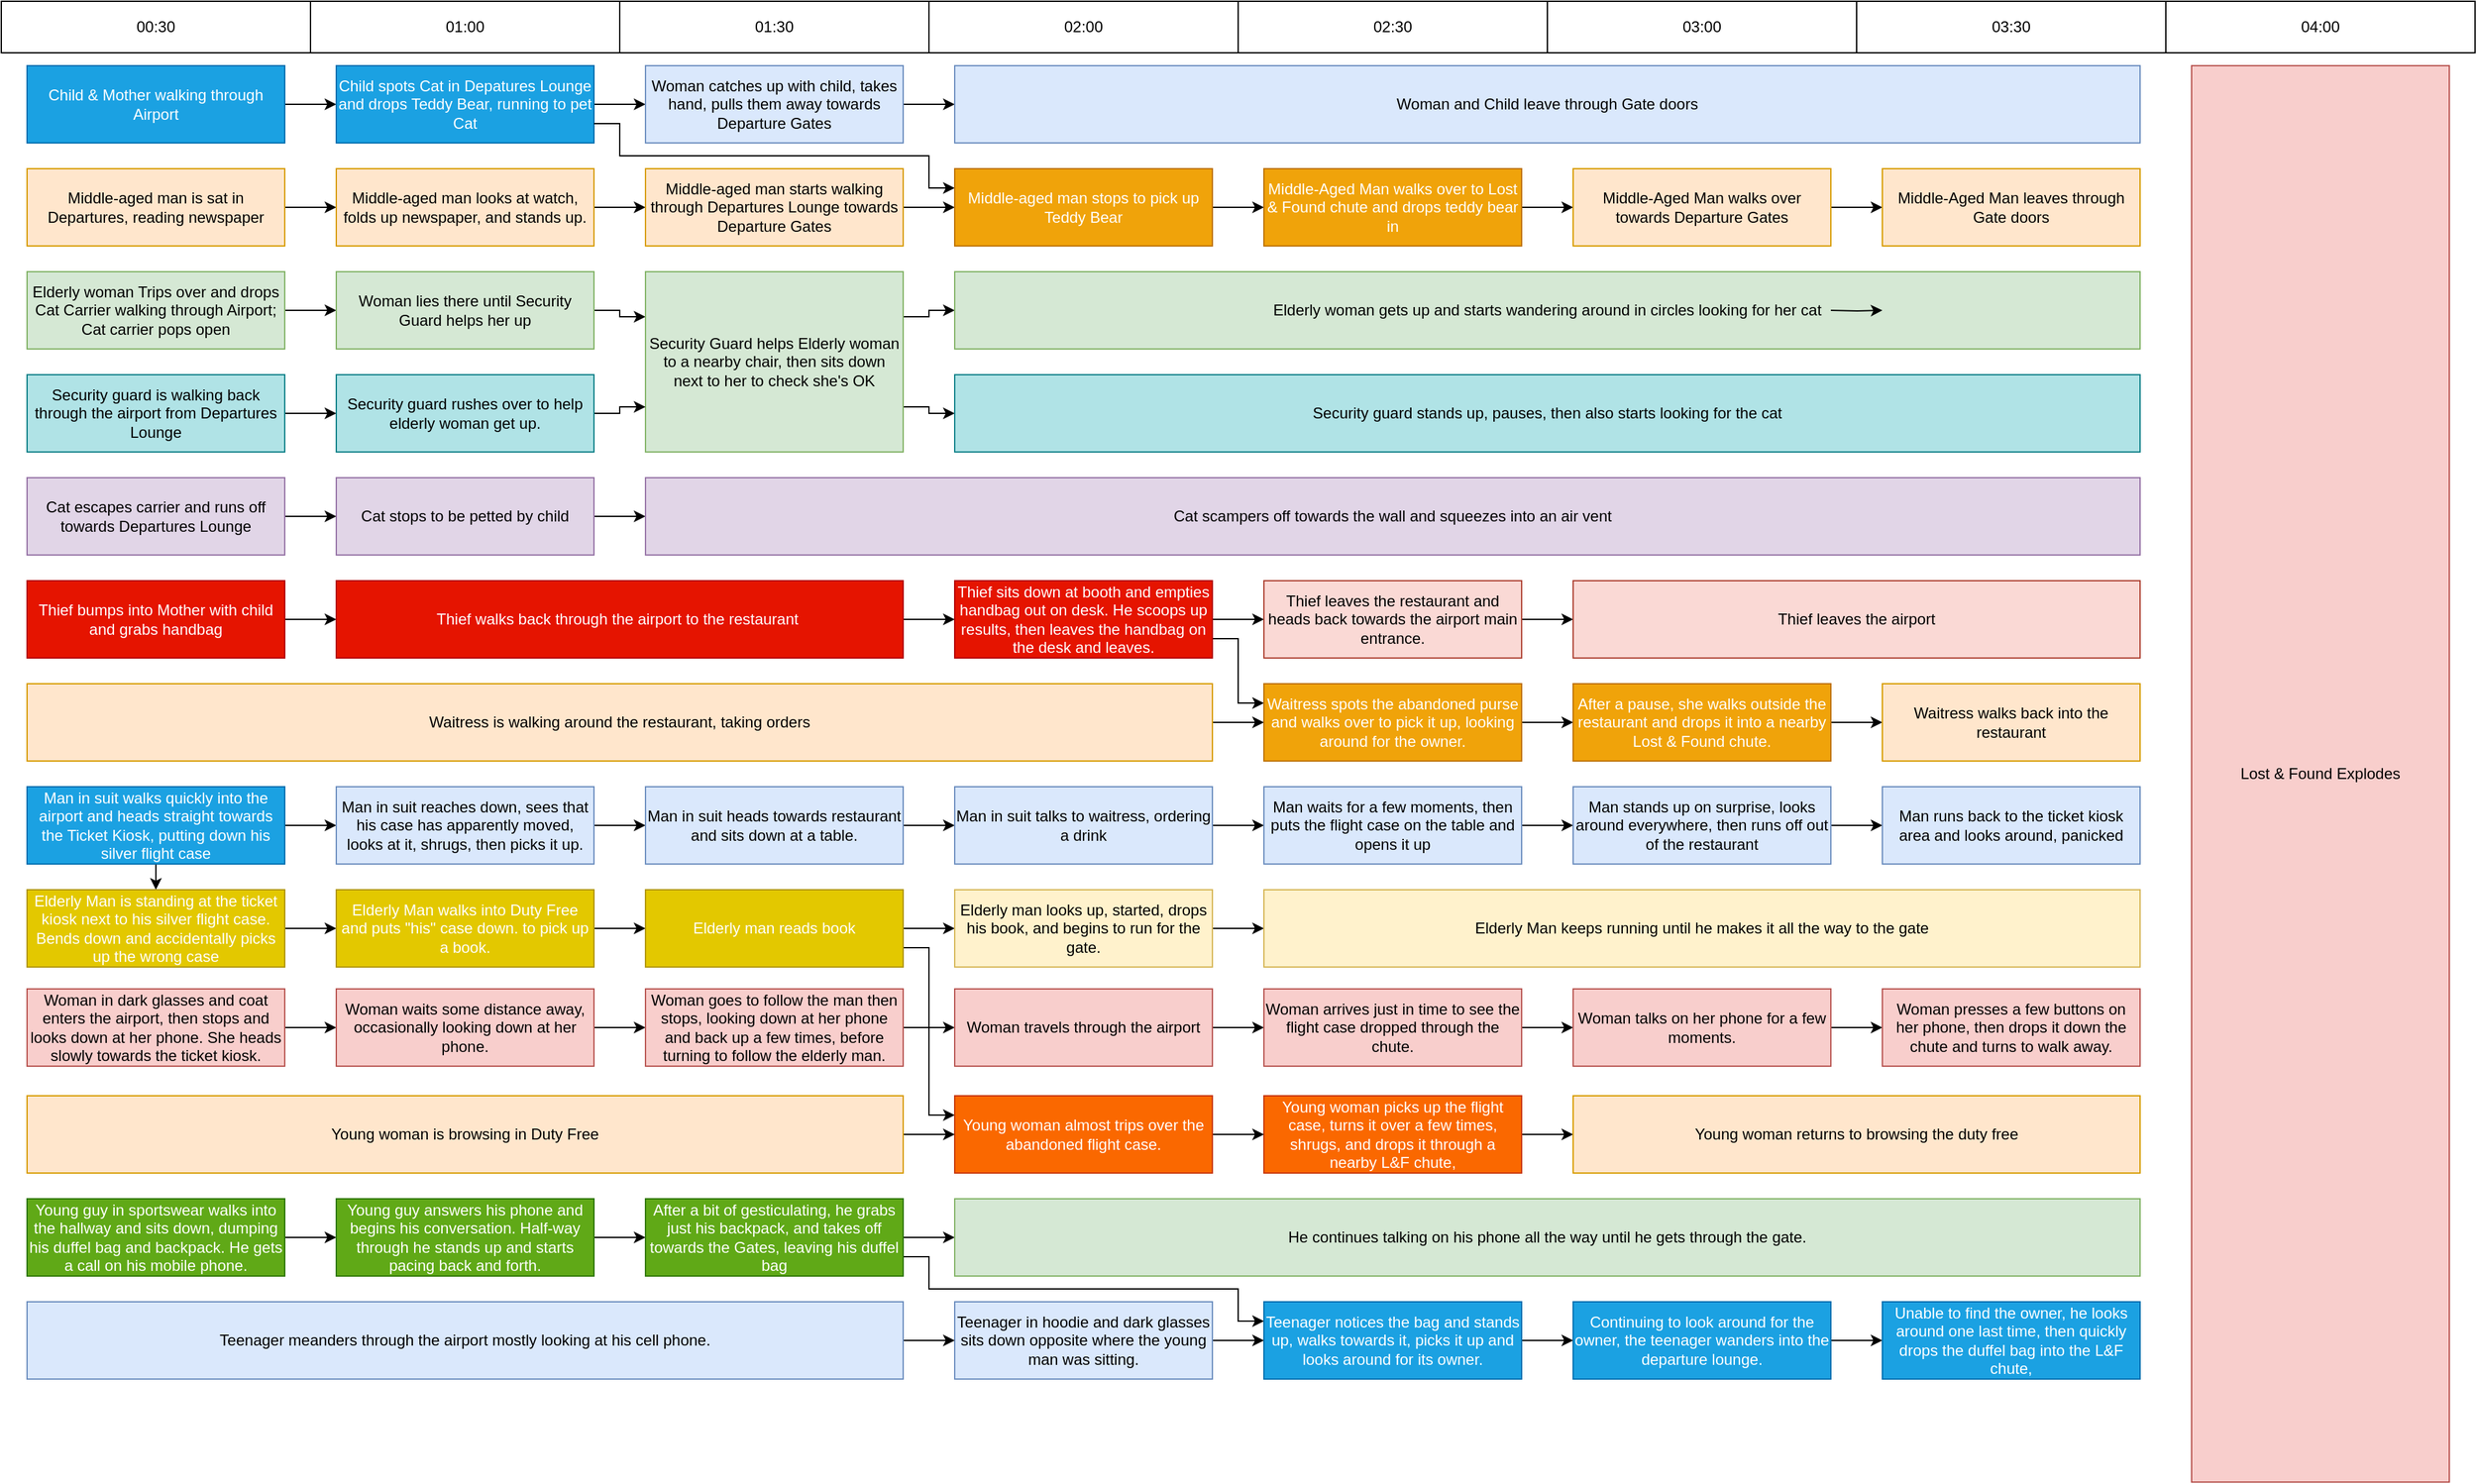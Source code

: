 <mxfile version="14.2.9" type="device"><diagram id="wlm0FVGYdXF74C7R5aJI" name="Page-1"><mxGraphModel dx="1673" dy="896" grid="1" gridSize="10" guides="1" tooltips="1" connect="1" arrows="1" fold="1" page="1" pageScale="1" pageWidth="1169" pageHeight="827" math="0" shadow="0"><root><mxCell id="0"/><mxCell id="1" parent="0"/><mxCell id="Q22x0hlvmjdmqxl-F2z2-1" value="00:30" style="rounded=0;whiteSpace=wrap;html=1;" vertex="1" parent="1"><mxGeometry width="240" height="40" as="geometry"/></mxCell><mxCell id="Q22x0hlvmjdmqxl-F2z2-2" value="01:00" style="rounded=0;whiteSpace=wrap;html=1;" vertex="1" parent="1"><mxGeometry x="240" width="240" height="40" as="geometry"/></mxCell><mxCell id="Q22x0hlvmjdmqxl-F2z2-3" value="01:30" style="rounded=0;whiteSpace=wrap;html=1;" vertex="1" parent="1"><mxGeometry x="480" width="240" height="40" as="geometry"/></mxCell><mxCell id="Q22x0hlvmjdmqxl-F2z2-4" value="02:00" style="rounded=0;whiteSpace=wrap;html=1;" vertex="1" parent="1"><mxGeometry x="720" width="240" height="40" as="geometry"/></mxCell><mxCell id="Q22x0hlvmjdmqxl-F2z2-5" value="02:30" style="rounded=0;whiteSpace=wrap;html=1;" vertex="1" parent="1"><mxGeometry x="960" width="240" height="40" as="geometry"/></mxCell><mxCell id="Q22x0hlvmjdmqxl-F2z2-6" value="03:00" style="rounded=0;whiteSpace=wrap;html=1;" vertex="1" parent="1"><mxGeometry x="1200" width="240" height="40" as="geometry"/></mxCell><mxCell id="Q22x0hlvmjdmqxl-F2z2-7" value="03:30" style="rounded=0;whiteSpace=wrap;html=1;" vertex="1" parent="1"><mxGeometry x="1440" width="240" height="40" as="geometry"/></mxCell><mxCell id="Q22x0hlvmjdmqxl-F2z2-8" value="04:00" style="rounded=0;whiteSpace=wrap;html=1;" vertex="1" parent="1"><mxGeometry x="1680" width="240" height="40" as="geometry"/></mxCell><mxCell id="Q22x0hlvmjdmqxl-F2z2-12" value="" style="edgeStyle=orthogonalEdgeStyle;rounded=0;orthogonalLoop=1;jettySize=auto;html=1;" edge="1" parent="1" source="Q22x0hlvmjdmqxl-F2z2-10" target="Q22x0hlvmjdmqxl-F2z2-11"><mxGeometry relative="1" as="geometry"/></mxCell><mxCell id="Q22x0hlvmjdmqxl-F2z2-10" value="Child &amp;amp; Mother walking through Airport" style="rounded=0;whiteSpace=wrap;html=1;fillColor=#1ba1e2;strokeColor=#006EAF;fontColor=#ffffff;" vertex="1" parent="1"><mxGeometry x="20" y="50" width="200" height="60" as="geometry"/></mxCell><mxCell id="Q22x0hlvmjdmqxl-F2z2-14" value="" style="edgeStyle=orthogonalEdgeStyle;rounded=0;orthogonalLoop=1;jettySize=auto;html=1;" edge="1" parent="1" source="Q22x0hlvmjdmqxl-F2z2-11" target="Q22x0hlvmjdmqxl-F2z2-13"><mxGeometry relative="1" as="geometry"/></mxCell><mxCell id="Q22x0hlvmjdmqxl-F2z2-11" value="Child spots Cat in Depatures Lounge and drops Teddy Bear, running to pet Cat" style="rounded=0;whiteSpace=wrap;html=1;fillColor=#1ba1e2;strokeColor=#006EAF;fontColor=#ffffff;" vertex="1" parent="1"><mxGeometry x="260" y="50" width="200" height="60" as="geometry"/></mxCell><mxCell id="Q22x0hlvmjdmqxl-F2z2-20" style="edgeStyle=orthogonalEdgeStyle;rounded=0;orthogonalLoop=1;jettySize=auto;html=1;exitX=1;exitY=0.5;exitDx=0;exitDy=0;entryX=0;entryY=0.5;entryDx=0;entryDy=0;" edge="1" parent="1" source="Q22x0hlvmjdmqxl-F2z2-47" target="Q22x0hlvmjdmqxl-F2z2-15"><mxGeometry relative="1" as="geometry"/></mxCell><mxCell id="Q22x0hlvmjdmqxl-F2z2-53" value="" style="edgeStyle=orthogonalEdgeStyle;rounded=0;orthogonalLoop=1;jettySize=auto;html=1;" edge="1" parent="1" source="Q22x0hlvmjdmqxl-F2z2-13" target="Q22x0hlvmjdmqxl-F2z2-52"><mxGeometry relative="1" as="geometry"/></mxCell><mxCell id="Q22x0hlvmjdmqxl-F2z2-54" style="edgeStyle=orthogonalEdgeStyle;rounded=0;orthogonalLoop=1;jettySize=auto;html=1;exitX=1;exitY=0.75;exitDx=0;exitDy=0;entryX=0;entryY=0.25;entryDx=0;entryDy=0;" edge="1" parent="1" source="Q22x0hlvmjdmqxl-F2z2-11" target="Q22x0hlvmjdmqxl-F2z2-15"><mxGeometry relative="1" as="geometry"><Array as="points"><mxPoint x="480" y="95"/><mxPoint x="480" y="120"/><mxPoint x="720" y="120"/><mxPoint x="720" y="145"/></Array></mxGeometry></mxCell><mxCell id="Q22x0hlvmjdmqxl-F2z2-13" value="Woman catches up with child, takes hand, pulls them away towards Departure Gates" style="rounded=0;whiteSpace=wrap;html=1;fillColor=#dae8fc;strokeColor=#6c8ebf;" vertex="1" parent="1"><mxGeometry x="500" y="50" width="200" height="60" as="geometry"/></mxCell><mxCell id="Q22x0hlvmjdmqxl-F2z2-18" value="" style="edgeStyle=orthogonalEdgeStyle;rounded=0;orthogonalLoop=1;jettySize=auto;html=1;" edge="1" parent="1" source="Q22x0hlvmjdmqxl-F2z2-15" target="Q22x0hlvmjdmqxl-F2z2-16"><mxGeometry relative="1" as="geometry"/></mxCell><mxCell id="Q22x0hlvmjdmqxl-F2z2-15" value="Middle-aged man stops to pick up Teddy Bear" style="rounded=0;whiteSpace=wrap;html=1;fillColor=#f0a30a;strokeColor=#BD7000;fontColor=#ffffff;" vertex="1" parent="1"><mxGeometry x="740" y="130" width="200" height="60" as="geometry"/></mxCell><mxCell id="Q22x0hlvmjdmqxl-F2z2-19" value="" style="edgeStyle=orthogonalEdgeStyle;rounded=0;orthogonalLoop=1;jettySize=auto;html=1;" edge="1" parent="1" source="Q22x0hlvmjdmqxl-F2z2-16" target="Q22x0hlvmjdmqxl-F2z2-17"><mxGeometry relative="1" as="geometry"/></mxCell><mxCell id="Q22x0hlvmjdmqxl-F2z2-16" value="Middle-Aged Man walks over to Lost &amp;amp; Found chute and drops teddy bear in" style="rounded=0;whiteSpace=wrap;html=1;fillColor=#f0a30a;strokeColor=#BD7000;fontColor=#ffffff;" vertex="1" parent="1"><mxGeometry x="980" y="130" width="200" height="60" as="geometry"/></mxCell><mxCell id="Q22x0hlvmjdmqxl-F2z2-22" style="edgeStyle=orthogonalEdgeStyle;rounded=0;orthogonalLoop=1;jettySize=auto;html=1;exitX=1;exitY=0.5;exitDx=0;exitDy=0;entryX=0;entryY=0.5;entryDx=0;entryDy=0;" edge="1" parent="1" source="Q22x0hlvmjdmqxl-F2z2-17" target="Q22x0hlvmjdmqxl-F2z2-49"><mxGeometry relative="1" as="geometry"/></mxCell><mxCell id="Q22x0hlvmjdmqxl-F2z2-17" value="Middle-Aged Man walks over towards Departure Gates" style="rounded=0;whiteSpace=wrap;html=1;fillColor=#ffe6cc;strokeColor=#d79b00;" vertex="1" parent="1"><mxGeometry x="1220" y="130" width="200" height="60" as="geometry"/></mxCell><mxCell id="Q22x0hlvmjdmqxl-F2z2-23" value="Lost &amp;amp; Found Explodes" style="rounded=0;whiteSpace=wrap;html=1;fillColor=#f8cecc;strokeColor=#b85450;" vertex="1" parent="1"><mxGeometry x="1700" y="50" width="200" height="1100" as="geometry"/></mxCell><mxCell id="Q22x0hlvmjdmqxl-F2z2-30" value="" style="edgeStyle=orthogonalEdgeStyle;rounded=0;orthogonalLoop=1;jettySize=auto;html=1;" edge="1" parent="1" source="Q22x0hlvmjdmqxl-F2z2-24" target="Q22x0hlvmjdmqxl-F2z2-27"><mxGeometry relative="1" as="geometry"/></mxCell><mxCell id="Q22x0hlvmjdmqxl-F2z2-24" value="Elderly woman Trips over and drops Cat Carrier walking through Airport; Cat carrier pops open" style="rounded=0;whiteSpace=wrap;html=1;fillColor=#d5e8d4;strokeColor=#82b366;" vertex="1" parent="1"><mxGeometry x="20" y="210" width="200" height="60" as="geometry"/></mxCell><mxCell id="Q22x0hlvmjdmqxl-F2z2-34" value="" style="edgeStyle=orthogonalEdgeStyle;rounded=0;orthogonalLoop=1;jettySize=auto;html=1;" edge="1" parent="1" source="Q22x0hlvmjdmqxl-F2z2-25" target="Q22x0hlvmjdmqxl-F2z2-33"><mxGeometry relative="1" as="geometry"/></mxCell><mxCell id="Q22x0hlvmjdmqxl-F2z2-25" value="Cat stops to be petted by child" style="rounded=0;whiteSpace=wrap;html=1;fillColor=#e1d5e7;strokeColor=#9673a6;" vertex="1" parent="1"><mxGeometry x="260" y="370" width="200" height="60" as="geometry"/></mxCell><mxCell id="Q22x0hlvmjdmqxl-F2z2-32" value="" style="edgeStyle=orthogonalEdgeStyle;rounded=0;orthogonalLoop=1;jettySize=auto;html=1;entryX=0;entryY=0.25;entryDx=0;entryDy=0;" edge="1" parent="1" source="Q22x0hlvmjdmqxl-F2z2-27" target="Q22x0hlvmjdmqxl-F2z2-31"><mxGeometry relative="1" as="geometry"/></mxCell><mxCell id="Q22x0hlvmjdmqxl-F2z2-27" value="Woman lies there until Security Guard helps her up" style="rounded=0;whiteSpace=wrap;html=1;fillColor=#d5e8d4;strokeColor=#82b366;" vertex="1" parent="1"><mxGeometry x="260" y="210" width="200" height="60" as="geometry"/></mxCell><mxCell id="Q22x0hlvmjdmqxl-F2z2-29" value="" style="edgeStyle=orthogonalEdgeStyle;rounded=0;orthogonalLoop=1;jettySize=auto;html=1;" edge="1" parent="1" source="Q22x0hlvmjdmqxl-F2z2-28" target="Q22x0hlvmjdmqxl-F2z2-25"><mxGeometry relative="1" as="geometry"/></mxCell><mxCell id="Q22x0hlvmjdmqxl-F2z2-28" value="Cat escapes carrier and runs off towards Departures Lounge" style="rounded=0;whiteSpace=wrap;html=1;fillColor=#e1d5e7;strokeColor=#9673a6;" vertex="1" parent="1"><mxGeometry x="20" y="370" width="200" height="60" as="geometry"/></mxCell><mxCell id="Q22x0hlvmjdmqxl-F2z2-36" value="" style="edgeStyle=orthogonalEdgeStyle;rounded=0;orthogonalLoop=1;jettySize=auto;html=1;exitX=1;exitY=0.25;exitDx=0;exitDy=0;" edge="1" parent="1" source="Q22x0hlvmjdmqxl-F2z2-31" target="Q22x0hlvmjdmqxl-F2z2-35"><mxGeometry relative="1" as="geometry"/></mxCell><mxCell id="Q22x0hlvmjdmqxl-F2z2-42" style="edgeStyle=orthogonalEdgeStyle;rounded=0;orthogonalLoop=1;jettySize=auto;html=1;exitX=1;exitY=0.75;exitDx=0;exitDy=0;entryX=0;entryY=0.5;entryDx=0;entryDy=0;" edge="1" parent="1" source="Q22x0hlvmjdmqxl-F2z2-31" target="Q22x0hlvmjdmqxl-F2z2-41"><mxGeometry relative="1" as="geometry"/></mxCell><mxCell id="Q22x0hlvmjdmqxl-F2z2-31" value="Security Guard helps Elderly woman to a nearby chair, then sits down next to her to check she's OK" style="rounded=0;whiteSpace=wrap;html=1;fillColor=#d5e8d4;strokeColor=#82b366;" vertex="1" parent="1"><mxGeometry x="500" y="210" width="200" height="140" as="geometry"/></mxCell><mxCell id="Q22x0hlvmjdmqxl-F2z2-33" value="Cat scampers off towards the wall and squeezes into an air vent" style="rounded=0;whiteSpace=wrap;html=1;fillColor=#e1d5e7;strokeColor=#9673a6;" vertex="1" parent="1"><mxGeometry x="500" y="370" width="1160" height="60" as="geometry"/></mxCell><mxCell id="Q22x0hlvmjdmqxl-F2z2-35" value="Elderly woman gets up and starts wandering around in circles looking for her cat" style="rounded=0;whiteSpace=wrap;html=1;fillColor=#d5e8d4;strokeColor=#82b366;" vertex="1" parent="1"><mxGeometry x="740" y="210" width="920" height="60" as="geometry"/></mxCell><mxCell id="Q22x0hlvmjdmqxl-F2z2-40" value="" style="edgeStyle=orthogonalEdgeStyle;rounded=0;orthogonalLoop=1;jettySize=auto;html=1;entryX=0;entryY=0.75;entryDx=0;entryDy=0;" edge="1" parent="1" source="Q22x0hlvmjdmqxl-F2z2-37" target="Q22x0hlvmjdmqxl-F2z2-31"><mxGeometry relative="1" as="geometry"/></mxCell><mxCell id="Q22x0hlvmjdmqxl-F2z2-37" value="Security guard rushes over to help elderly woman get up." style="rounded=0;whiteSpace=wrap;html=1;fillColor=#b0e3e6;strokeColor=#0e8088;" vertex="1" parent="1"><mxGeometry x="260" y="290" width="200" height="60" as="geometry"/></mxCell><mxCell id="Q22x0hlvmjdmqxl-F2z2-39" value="" style="edgeStyle=orthogonalEdgeStyle;rounded=0;orthogonalLoop=1;jettySize=auto;html=1;" edge="1" parent="1" source="Q22x0hlvmjdmqxl-F2z2-38" target="Q22x0hlvmjdmqxl-F2z2-37"><mxGeometry relative="1" as="geometry"/></mxCell><mxCell id="Q22x0hlvmjdmqxl-F2z2-38" value="Security guard is walking back through the airport from Departures Lounge" style="rounded=0;whiteSpace=wrap;html=1;fillColor=#b0e3e6;strokeColor=#0e8088;" vertex="1" parent="1"><mxGeometry x="20" y="290" width="200" height="60" as="geometry"/></mxCell><mxCell id="Q22x0hlvmjdmqxl-F2z2-41" value="Security guard stands up, pauses, then also starts looking for the cat" style="rounded=0;whiteSpace=wrap;html=1;fillColor=#b0e3e6;strokeColor=#0e8088;" vertex="1" parent="1"><mxGeometry x="740" y="290" width="920" height="60" as="geometry"/></mxCell><mxCell id="Q22x0hlvmjdmqxl-F2z2-62" value="" style="edgeStyle=orthogonalEdgeStyle;rounded=0;orthogonalLoop=1;jettySize=auto;html=1;" edge="1" parent="1" source="Q22x0hlvmjdmqxl-F2z2-43" target="Q22x0hlvmjdmqxl-F2z2-58"><mxGeometry relative="1" as="geometry"/></mxCell><mxCell id="Q22x0hlvmjdmqxl-F2z2-43" value="Thief bumps into Mother with child and grabs handbag" style="rounded=0;whiteSpace=wrap;html=1;fillColor=#e51400;strokeColor=#B20000;fontColor=#ffffff;" vertex="1" parent="1"><mxGeometry x="20" y="450" width="200" height="60" as="geometry"/></mxCell><mxCell id="Q22x0hlvmjdmqxl-F2z2-46" value="" style="edgeStyle=orthogonalEdgeStyle;rounded=0;orthogonalLoop=1;jettySize=auto;html=1;" edge="1" parent="1" source="Q22x0hlvmjdmqxl-F2z2-44" target="Q22x0hlvmjdmqxl-F2z2-45"><mxGeometry relative="1" as="geometry"/></mxCell><mxCell id="Q22x0hlvmjdmqxl-F2z2-44" value="Middle-aged man is sat in Departures, reading newspaper" style="rounded=0;whiteSpace=wrap;html=1;fillColor=#ffe6cc;strokeColor=#d79b00;" vertex="1" parent="1"><mxGeometry x="20" y="130" width="200" height="60" as="geometry"/></mxCell><mxCell id="Q22x0hlvmjdmqxl-F2z2-48" value="" style="edgeStyle=orthogonalEdgeStyle;rounded=0;orthogonalLoop=1;jettySize=auto;html=1;" edge="1" parent="1" source="Q22x0hlvmjdmqxl-F2z2-45" target="Q22x0hlvmjdmqxl-F2z2-47"><mxGeometry relative="1" as="geometry"/></mxCell><mxCell id="Q22x0hlvmjdmqxl-F2z2-45" value="Middle-aged man looks at watch, folds up newspaper, and stands up." style="rounded=0;whiteSpace=wrap;html=1;fillColor=#ffe6cc;strokeColor=#d79b00;" vertex="1" parent="1"><mxGeometry x="260" y="130" width="200" height="60" as="geometry"/></mxCell><mxCell id="Q22x0hlvmjdmqxl-F2z2-47" value="Middle-aged man starts walking through Departures Lounge towards Departure Gates" style="rounded=0;whiteSpace=wrap;html=1;fillColor=#ffe6cc;strokeColor=#d79b00;" vertex="1" parent="1"><mxGeometry x="500" y="130" width="200" height="60" as="geometry"/></mxCell><mxCell id="Q22x0hlvmjdmqxl-F2z2-49" value="Middle-Aged Man leaves through Gate doors" style="rounded=0;whiteSpace=wrap;html=1;fillColor=#ffe6cc;strokeColor=#d79b00;" vertex="1" parent="1"><mxGeometry x="1460" y="130" width="200" height="60" as="geometry"/></mxCell><mxCell id="Q22x0hlvmjdmqxl-F2z2-52" value="Woman and Child leave through Gate doors" style="rounded=0;whiteSpace=wrap;html=1;fillColor=#dae8fc;strokeColor=#6c8ebf;" vertex="1" parent="1"><mxGeometry x="740" y="50" width="920" height="60" as="geometry"/></mxCell><mxCell id="Q22x0hlvmjdmqxl-F2z2-56" value="" style="edgeStyle=orthogonalEdgeStyle;rounded=0;orthogonalLoop=1;jettySize=auto;html=1;" edge="1" parent="1"><mxGeometry relative="1" as="geometry"><mxPoint x="1420" y="240" as="sourcePoint"/><mxPoint x="1460" y="240" as="targetPoint"/></mxGeometry></mxCell><mxCell id="Q22x0hlvmjdmqxl-F2z2-63" value="" style="edgeStyle=orthogonalEdgeStyle;rounded=0;orthogonalLoop=1;jettySize=auto;html=1;" edge="1" parent="1" source="Q22x0hlvmjdmqxl-F2z2-58" target="Q22x0hlvmjdmqxl-F2z2-59"><mxGeometry relative="1" as="geometry"/></mxCell><mxCell id="Q22x0hlvmjdmqxl-F2z2-58" value="Thief walks back through the airport to the restaurant&amp;nbsp;" style="rounded=0;whiteSpace=wrap;html=1;fillColor=#e51400;strokeColor=#B20000;fontColor=#ffffff;" vertex="1" parent="1"><mxGeometry x="260" y="450" width="440" height="60" as="geometry"/></mxCell><mxCell id="Q22x0hlvmjdmqxl-F2z2-64" value="" style="edgeStyle=orthogonalEdgeStyle;rounded=0;orthogonalLoop=1;jettySize=auto;html=1;" edge="1" parent="1" source="Q22x0hlvmjdmqxl-F2z2-59" target="Q22x0hlvmjdmqxl-F2z2-60"><mxGeometry relative="1" as="geometry"/></mxCell><mxCell id="Q22x0hlvmjdmqxl-F2z2-73" style="edgeStyle=orthogonalEdgeStyle;rounded=0;orthogonalLoop=1;jettySize=auto;html=1;exitX=1;exitY=0.75;exitDx=0;exitDy=0;entryX=0;entryY=0.25;entryDx=0;entryDy=0;" edge="1" parent="1" source="Q22x0hlvmjdmqxl-F2z2-59" target="Q22x0hlvmjdmqxl-F2z2-67"><mxGeometry relative="1" as="geometry"/></mxCell><mxCell id="Q22x0hlvmjdmqxl-F2z2-59" value="Thief sits down at booth and empties handbag out on desk. He scoops up results, then leaves the handbag on the desk and leaves." style="rounded=0;whiteSpace=wrap;html=1;fillColor=#e51400;strokeColor=#B20000;fontColor=#ffffff;" vertex="1" parent="1"><mxGeometry x="740" y="450" width="200" height="60" as="geometry"/></mxCell><mxCell id="Q22x0hlvmjdmqxl-F2z2-65" value="" style="edgeStyle=orthogonalEdgeStyle;rounded=0;orthogonalLoop=1;jettySize=auto;html=1;" edge="1" parent="1" source="Q22x0hlvmjdmqxl-F2z2-60" target="Q22x0hlvmjdmqxl-F2z2-61"><mxGeometry relative="1" as="geometry"/></mxCell><mxCell id="Q22x0hlvmjdmqxl-F2z2-60" value="Thief leaves the restaurant and heads back towards the airport main entrance." style="rounded=0;whiteSpace=wrap;html=1;fillColor=#fad9d5;strokeColor=#ae4132;" vertex="1" parent="1"><mxGeometry x="980" y="450" width="200" height="60" as="geometry"/></mxCell><mxCell id="Q22x0hlvmjdmqxl-F2z2-61" value="Thief leaves the airport" style="rounded=0;whiteSpace=wrap;html=1;fillColor=#fad9d5;strokeColor=#ae4132;" vertex="1" parent="1"><mxGeometry x="1220" y="450" width="440" height="60" as="geometry"/></mxCell><mxCell id="Q22x0hlvmjdmqxl-F2z2-68" value="" style="edgeStyle=orthogonalEdgeStyle;rounded=0;orthogonalLoop=1;jettySize=auto;html=1;" edge="1" parent="1" source="Q22x0hlvmjdmqxl-F2z2-66" target="Q22x0hlvmjdmqxl-F2z2-67"><mxGeometry relative="1" as="geometry"/></mxCell><mxCell id="Q22x0hlvmjdmqxl-F2z2-66" value="Waitress is walking around the restaurant, taking orders" style="rounded=0;whiteSpace=wrap;html=1;fillColor=#ffe6cc;strokeColor=#d79b00;" vertex="1" parent="1"><mxGeometry x="20" y="530" width="920" height="60" as="geometry"/></mxCell><mxCell id="Q22x0hlvmjdmqxl-F2z2-70" value="" style="edgeStyle=orthogonalEdgeStyle;rounded=0;orthogonalLoop=1;jettySize=auto;html=1;" edge="1" parent="1" source="Q22x0hlvmjdmqxl-F2z2-67" target="Q22x0hlvmjdmqxl-F2z2-69"><mxGeometry relative="1" as="geometry"/></mxCell><mxCell id="Q22x0hlvmjdmqxl-F2z2-67" value="Waitress spots the abandoned purse and walks over to pick it up, looking around for the owner." style="rounded=0;whiteSpace=wrap;html=1;fillColor=#f0a30a;strokeColor=#BD7000;fontColor=#ffffff;" vertex="1" parent="1"><mxGeometry x="980" y="530" width="200" height="60" as="geometry"/></mxCell><mxCell id="Q22x0hlvmjdmqxl-F2z2-72" value="" style="edgeStyle=orthogonalEdgeStyle;rounded=0;orthogonalLoop=1;jettySize=auto;html=1;" edge="1" parent="1" source="Q22x0hlvmjdmqxl-F2z2-69" target="Q22x0hlvmjdmqxl-F2z2-71"><mxGeometry relative="1" as="geometry"/></mxCell><mxCell id="Q22x0hlvmjdmqxl-F2z2-69" value="After a pause, she walks outside the restaurant and drops it into a nearby Lost &amp;amp; Found chute." style="rounded=0;whiteSpace=wrap;html=1;fillColor=#f0a30a;strokeColor=#BD7000;fontColor=#ffffff;" vertex="1" parent="1"><mxGeometry x="1220" y="530" width="200" height="60" as="geometry"/></mxCell><mxCell id="Q22x0hlvmjdmqxl-F2z2-71" value="Waitress walks back into the restaurant" style="rounded=0;whiteSpace=wrap;html=1;fillColor=#ffe6cc;strokeColor=#d79b00;" vertex="1" parent="1"><mxGeometry x="1460" y="530" width="200" height="60" as="geometry"/></mxCell><mxCell id="Q22x0hlvmjdmqxl-F2z2-76" value="" style="edgeStyle=orthogonalEdgeStyle;rounded=0;orthogonalLoop=1;jettySize=auto;html=1;" edge="1" parent="1" source="Q22x0hlvmjdmqxl-F2z2-74" target="Q22x0hlvmjdmqxl-F2z2-75"><mxGeometry relative="1" as="geometry"/></mxCell><mxCell id="Q22x0hlvmjdmqxl-F2z2-116" style="edgeStyle=orthogonalEdgeStyle;rounded=0;orthogonalLoop=1;jettySize=auto;html=1;exitX=0.5;exitY=1;exitDx=0;exitDy=0;entryX=0.5;entryY=0;entryDx=0;entryDy=0;" edge="1" parent="1" source="Q22x0hlvmjdmqxl-F2z2-74" target="Q22x0hlvmjdmqxl-F2z2-77"><mxGeometry relative="1" as="geometry"/></mxCell><mxCell id="Q22x0hlvmjdmqxl-F2z2-74" value="Man in suit walks quickly into the airport and heads straight towards the Ticket Kiosk, putting down his silver flight case" style="rounded=0;whiteSpace=wrap;html=1;fillColor=#1ba1e2;strokeColor=#006EAF;fontColor=#ffffff;" vertex="1" parent="1"><mxGeometry x="20" y="610" width="200" height="60" as="geometry"/></mxCell><mxCell id="Q22x0hlvmjdmqxl-F2z2-88" value="" style="edgeStyle=orthogonalEdgeStyle;rounded=0;orthogonalLoop=1;jettySize=auto;html=1;" edge="1" parent="1" source="Q22x0hlvmjdmqxl-F2z2-75" target="Q22x0hlvmjdmqxl-F2z2-86"><mxGeometry relative="1" as="geometry"/></mxCell><mxCell id="Q22x0hlvmjdmqxl-F2z2-75" value="Man in suit reaches down, sees that his case has apparently moved, looks at it, shrugs, then picks it up." style="rounded=0;whiteSpace=wrap;html=1;fillColor=#dae8fc;strokeColor=#6c8ebf;" vertex="1" parent="1"><mxGeometry x="260" y="610" width="200" height="60" as="geometry"/></mxCell><mxCell id="Q22x0hlvmjdmqxl-F2z2-79" value="" style="edgeStyle=orthogonalEdgeStyle;rounded=0;orthogonalLoop=1;jettySize=auto;html=1;" edge="1" parent="1" source="Q22x0hlvmjdmqxl-F2z2-77" target="Q22x0hlvmjdmqxl-F2z2-78"><mxGeometry relative="1" as="geometry"/></mxCell><mxCell id="Q22x0hlvmjdmqxl-F2z2-77" value="Elderly Man is standing at the ticket kiosk next to his silver flight case. Bends down and accidentally picks up the wrong case" style="rounded=0;whiteSpace=wrap;html=1;fillColor=#e3c800;strokeColor=#B09500;fontColor=#ffffff;" vertex="1" parent="1"><mxGeometry x="20" y="690" width="200" height="60" as="geometry"/></mxCell><mxCell id="Q22x0hlvmjdmqxl-F2z2-83" value="" style="edgeStyle=orthogonalEdgeStyle;rounded=0;orthogonalLoop=1;jettySize=auto;html=1;" edge="1" parent="1" source="Q22x0hlvmjdmqxl-F2z2-78" target="Q22x0hlvmjdmqxl-F2z2-80"><mxGeometry relative="1" as="geometry"/></mxCell><mxCell id="Q22x0hlvmjdmqxl-F2z2-78" value="Elderly Man walks into Duty Free and puts &quot;his&quot; case down. to pick up a book." style="rounded=0;whiteSpace=wrap;html=1;fillColor=#e3c800;strokeColor=#B09500;fontColor=#ffffff;" vertex="1" parent="1"><mxGeometry x="260" y="690" width="200" height="60" as="geometry"/></mxCell><mxCell id="Q22x0hlvmjdmqxl-F2z2-84" value="" style="edgeStyle=orthogonalEdgeStyle;rounded=0;orthogonalLoop=1;jettySize=auto;html=1;" edge="1" parent="1" source="Q22x0hlvmjdmqxl-F2z2-80" target="Q22x0hlvmjdmqxl-F2z2-81"><mxGeometry relative="1" as="geometry"/></mxCell><mxCell id="Q22x0hlvmjdmqxl-F2z2-117" style="edgeStyle=orthogonalEdgeStyle;rounded=0;orthogonalLoop=1;jettySize=auto;html=1;exitX=1;exitY=0.75;exitDx=0;exitDy=0;entryX=0;entryY=0.25;entryDx=0;entryDy=0;" edge="1" parent="1" source="Q22x0hlvmjdmqxl-F2z2-80" target="Q22x0hlvmjdmqxl-F2z2-97"><mxGeometry relative="1" as="geometry"/></mxCell><mxCell id="Q22x0hlvmjdmqxl-F2z2-80" value="Elderly man reads book" style="rounded=0;whiteSpace=wrap;html=1;fillColor=#e3c800;strokeColor=#B09500;fontColor=#ffffff;" vertex="1" parent="1"><mxGeometry x="500" y="690" width="200" height="60" as="geometry"/></mxCell><mxCell id="Q22x0hlvmjdmqxl-F2z2-85" value="" style="edgeStyle=orthogonalEdgeStyle;rounded=0;orthogonalLoop=1;jettySize=auto;html=1;" edge="1" parent="1" source="Q22x0hlvmjdmqxl-F2z2-81" target="Q22x0hlvmjdmqxl-F2z2-82"><mxGeometry relative="1" as="geometry"/></mxCell><mxCell id="Q22x0hlvmjdmqxl-F2z2-81" value="Elderly man looks up, started, drops his book, and begins to run for the gate." style="rounded=0;whiteSpace=wrap;html=1;fillColor=#fff2cc;strokeColor=#d6b656;" vertex="1" parent="1"><mxGeometry x="740" y="690" width="200" height="60" as="geometry"/></mxCell><mxCell id="Q22x0hlvmjdmqxl-F2z2-82" value="Elderly Man keeps running until he makes it all the way to the gate" style="rounded=0;whiteSpace=wrap;html=1;fillColor=#fff2cc;strokeColor=#d6b656;" vertex="1" parent="1"><mxGeometry x="980" y="690" width="680" height="60" as="geometry"/></mxCell><mxCell id="Q22x0hlvmjdmqxl-F2z2-89" value="" style="edgeStyle=orthogonalEdgeStyle;rounded=0;orthogonalLoop=1;jettySize=auto;html=1;" edge="1" parent="1" source="Q22x0hlvmjdmqxl-F2z2-86" target="Q22x0hlvmjdmqxl-F2z2-87"><mxGeometry relative="1" as="geometry"/></mxCell><mxCell id="Q22x0hlvmjdmqxl-F2z2-86" value="Man in suit heads towards restaurant and sits down at a table." style="rounded=0;whiteSpace=wrap;html=1;fillColor=#dae8fc;strokeColor=#6c8ebf;" vertex="1" parent="1"><mxGeometry x="500" y="610" width="200" height="60" as="geometry"/></mxCell><mxCell id="Q22x0hlvmjdmqxl-F2z2-111" value="" style="edgeStyle=orthogonalEdgeStyle;rounded=0;orthogonalLoop=1;jettySize=auto;html=1;" edge="1" parent="1" source="Q22x0hlvmjdmqxl-F2z2-87" target="Q22x0hlvmjdmqxl-F2z2-110"><mxGeometry relative="1" as="geometry"/></mxCell><mxCell id="Q22x0hlvmjdmqxl-F2z2-87" value="Man in suit talks to waitress, ordering a drink" style="rounded=0;whiteSpace=wrap;html=1;fillColor=#dae8fc;strokeColor=#6c8ebf;" vertex="1" parent="1"><mxGeometry x="740" y="610" width="200" height="60" as="geometry"/></mxCell><mxCell id="Q22x0hlvmjdmqxl-F2z2-92" value="" style="edgeStyle=orthogonalEdgeStyle;rounded=0;orthogonalLoop=1;jettySize=auto;html=1;" edge="1" parent="1" source="Q22x0hlvmjdmqxl-F2z2-90" target="Q22x0hlvmjdmqxl-F2z2-91"><mxGeometry relative="1" as="geometry"/></mxCell><mxCell id="Q22x0hlvmjdmqxl-F2z2-90" value="Woman in dark glasses and coat enters the airport, then stops and looks down at her phone. She heads slowly towards the ticket kiosk." style="rounded=0;whiteSpace=wrap;html=1;fillColor=#f8cecc;strokeColor=#b85450;" vertex="1" parent="1"><mxGeometry x="20" y="767" width="200" height="60" as="geometry"/></mxCell><mxCell id="Q22x0hlvmjdmqxl-F2z2-94" value="" style="edgeStyle=orthogonalEdgeStyle;rounded=0;orthogonalLoop=1;jettySize=auto;html=1;" edge="1" parent="1" source="Q22x0hlvmjdmqxl-F2z2-91" target="Q22x0hlvmjdmqxl-F2z2-93"><mxGeometry relative="1" as="geometry"/></mxCell><mxCell id="Q22x0hlvmjdmqxl-F2z2-91" value="Woman waits some distance away, occasionally looking down at her phone." style="rounded=0;whiteSpace=wrap;html=1;fillColor=#f8cecc;strokeColor=#b85450;" vertex="1" parent="1"><mxGeometry x="260" y="767" width="200" height="60" as="geometry"/></mxCell><mxCell id="Q22x0hlvmjdmqxl-F2z2-103" value="" style="edgeStyle=orthogonalEdgeStyle;rounded=0;orthogonalLoop=1;jettySize=auto;html=1;" edge="1" parent="1" source="Q22x0hlvmjdmqxl-F2z2-93" target="Q22x0hlvmjdmqxl-F2z2-95"><mxGeometry relative="1" as="geometry"/></mxCell><mxCell id="Q22x0hlvmjdmqxl-F2z2-93" value="Woman goes to follow the man then stops, looking down at her phone and back up a few times, before turning to follow the elderly man." style="rounded=0;whiteSpace=wrap;html=1;fillColor=#f8cecc;strokeColor=#b85450;" vertex="1" parent="1"><mxGeometry x="500" y="767" width="200" height="60" as="geometry"/></mxCell><mxCell id="Q22x0hlvmjdmqxl-F2z2-105" value="" style="edgeStyle=orthogonalEdgeStyle;rounded=0;orthogonalLoop=1;jettySize=auto;html=1;" edge="1" parent="1" source="Q22x0hlvmjdmqxl-F2z2-95" target="Q22x0hlvmjdmqxl-F2z2-104"><mxGeometry relative="1" as="geometry"/></mxCell><mxCell id="Q22x0hlvmjdmqxl-F2z2-95" value="Woman travels through the airport" style="rounded=0;whiteSpace=wrap;html=1;fillColor=#f8cecc;strokeColor=#b85450;" vertex="1" parent="1"><mxGeometry x="740" y="767" width="200" height="60" as="geometry"/></mxCell><mxCell id="Q22x0hlvmjdmqxl-F2z2-102" value="" style="edgeStyle=orthogonalEdgeStyle;rounded=0;orthogonalLoop=1;jettySize=auto;html=1;" edge="1" parent="1" source="Q22x0hlvmjdmqxl-F2z2-96" target="Q22x0hlvmjdmqxl-F2z2-101"><mxGeometry relative="1" as="geometry"/></mxCell><mxCell id="Q22x0hlvmjdmqxl-F2z2-96" value="Young woman picks up the flight case, turns it over a few times, shrugs, and drops it through a nearby L&amp;amp;F chute," style="rounded=0;whiteSpace=wrap;html=1;fillColor=#fa6800;strokeColor=#C73500;fontColor=#ffffff;" vertex="1" parent="1"><mxGeometry x="980" y="850" width="200" height="60" as="geometry"/></mxCell><mxCell id="Q22x0hlvmjdmqxl-F2z2-100" value="" style="edgeStyle=orthogonalEdgeStyle;rounded=0;orthogonalLoop=1;jettySize=auto;html=1;" edge="1" parent="1" source="Q22x0hlvmjdmqxl-F2z2-97" target="Q22x0hlvmjdmqxl-F2z2-96"><mxGeometry relative="1" as="geometry"/></mxCell><mxCell id="Q22x0hlvmjdmqxl-F2z2-97" value="Young woman almost trips over the abandoned flight case." style="rounded=0;whiteSpace=wrap;html=1;fillColor=#fa6800;strokeColor=#C73500;fontColor=#ffffff;" vertex="1" parent="1"><mxGeometry x="740" y="850" width="200" height="60" as="geometry"/></mxCell><mxCell id="Q22x0hlvmjdmqxl-F2z2-99" value="" style="edgeStyle=orthogonalEdgeStyle;rounded=0;orthogonalLoop=1;jettySize=auto;html=1;" edge="1" parent="1" source="Q22x0hlvmjdmqxl-F2z2-98" target="Q22x0hlvmjdmqxl-F2z2-97"><mxGeometry relative="1" as="geometry"/></mxCell><mxCell id="Q22x0hlvmjdmqxl-F2z2-98" value="Young woman is browsing in Duty Free" style="rounded=0;whiteSpace=wrap;html=1;fillColor=#ffe6cc;strokeColor=#d79b00;" vertex="1" parent="1"><mxGeometry x="20" y="850" width="680" height="60" as="geometry"/></mxCell><mxCell id="Q22x0hlvmjdmqxl-F2z2-101" value="Young woman returns to browsing the duty free" style="rounded=0;whiteSpace=wrap;html=1;fillColor=#ffe6cc;strokeColor=#d79b00;" vertex="1" parent="1"><mxGeometry x="1220" y="850" width="440" height="60" as="geometry"/></mxCell><mxCell id="Q22x0hlvmjdmqxl-F2z2-107" value="" style="edgeStyle=orthogonalEdgeStyle;rounded=0;orthogonalLoop=1;jettySize=auto;html=1;" edge="1" parent="1" source="Q22x0hlvmjdmqxl-F2z2-104" target="Q22x0hlvmjdmqxl-F2z2-106"><mxGeometry relative="1" as="geometry"/></mxCell><mxCell id="Q22x0hlvmjdmqxl-F2z2-104" value="Woman arrives just in time to see the flight case dropped through the chute." style="rounded=0;whiteSpace=wrap;html=1;fillColor=#f8cecc;strokeColor=#b85450;" vertex="1" parent="1"><mxGeometry x="980" y="767" width="200" height="60" as="geometry"/></mxCell><mxCell id="Q22x0hlvmjdmqxl-F2z2-109" value="" style="edgeStyle=orthogonalEdgeStyle;rounded=0;orthogonalLoop=1;jettySize=auto;html=1;" edge="1" parent="1" source="Q22x0hlvmjdmqxl-F2z2-106" target="Q22x0hlvmjdmqxl-F2z2-108"><mxGeometry relative="1" as="geometry"/></mxCell><mxCell id="Q22x0hlvmjdmqxl-F2z2-106" value="Woman talks on her phone for a few moments." style="rounded=0;whiteSpace=wrap;html=1;fillColor=#f8cecc;strokeColor=#b85450;" vertex="1" parent="1"><mxGeometry x="1220" y="767" width="200" height="60" as="geometry"/></mxCell><mxCell id="Q22x0hlvmjdmqxl-F2z2-108" value="Woman presses a few buttons on her phone, then drops it down the chute and turns to walk away." style="rounded=0;whiteSpace=wrap;html=1;fillColor=#f8cecc;strokeColor=#b85450;" vertex="1" parent="1"><mxGeometry x="1460" y="767" width="200" height="60" as="geometry"/></mxCell><mxCell id="Q22x0hlvmjdmqxl-F2z2-113" value="" style="edgeStyle=orthogonalEdgeStyle;rounded=0;orthogonalLoop=1;jettySize=auto;html=1;" edge="1" parent="1" source="Q22x0hlvmjdmqxl-F2z2-110" target="Q22x0hlvmjdmqxl-F2z2-112"><mxGeometry relative="1" as="geometry"/></mxCell><mxCell id="Q22x0hlvmjdmqxl-F2z2-110" value="Man waits for a few moments, then puts the flight case on the table and opens it up" style="rounded=0;whiteSpace=wrap;html=1;fillColor=#dae8fc;strokeColor=#6c8ebf;" vertex="1" parent="1"><mxGeometry x="980" y="610" width="200" height="60" as="geometry"/></mxCell><mxCell id="Q22x0hlvmjdmqxl-F2z2-115" value="" style="edgeStyle=orthogonalEdgeStyle;rounded=0;orthogonalLoop=1;jettySize=auto;html=1;" edge="1" parent="1" source="Q22x0hlvmjdmqxl-F2z2-112" target="Q22x0hlvmjdmqxl-F2z2-114"><mxGeometry relative="1" as="geometry"/></mxCell><mxCell id="Q22x0hlvmjdmqxl-F2z2-112" value="Man stands up on surprise, looks around everywhere, then runs off out of the restaurant" style="rounded=0;whiteSpace=wrap;html=1;fillColor=#dae8fc;strokeColor=#6c8ebf;" vertex="1" parent="1"><mxGeometry x="1220" y="610" width="200" height="60" as="geometry"/></mxCell><mxCell id="Q22x0hlvmjdmqxl-F2z2-114" value="Man runs back to the ticket kiosk area and looks around, panicked" style="rounded=0;whiteSpace=wrap;html=1;fillColor=#dae8fc;strokeColor=#6c8ebf;" vertex="1" parent="1"><mxGeometry x="1460" y="610" width="200" height="60" as="geometry"/></mxCell><mxCell id="Q22x0hlvmjdmqxl-F2z2-121" value="" style="edgeStyle=orthogonalEdgeStyle;rounded=0;orthogonalLoop=1;jettySize=auto;html=1;" edge="1" parent="1" source="Q22x0hlvmjdmqxl-F2z2-118" target="Q22x0hlvmjdmqxl-F2z2-119"><mxGeometry relative="1" as="geometry"/></mxCell><mxCell id="Q22x0hlvmjdmqxl-F2z2-118" value="Young guy in sportswear walks into the hallway and sits down, dumping his duffel bag and backpack. He gets a call on his mobile phone." style="rounded=0;whiteSpace=wrap;html=1;fillColor=#60a917;strokeColor=#2D7600;fontColor=#ffffff;" vertex="1" parent="1"><mxGeometry x="20" y="930" width="200" height="60" as="geometry"/></mxCell><mxCell id="Q22x0hlvmjdmqxl-F2z2-122" value="" style="edgeStyle=orthogonalEdgeStyle;rounded=0;orthogonalLoop=1;jettySize=auto;html=1;" edge="1" parent="1" source="Q22x0hlvmjdmqxl-F2z2-119" target="Q22x0hlvmjdmqxl-F2z2-120"><mxGeometry relative="1" as="geometry"/></mxCell><mxCell id="Q22x0hlvmjdmqxl-F2z2-119" value="Young guy answers his phone and begins his conversation. Half-way through he stands up and starts pacing back and forth." style="rounded=0;whiteSpace=wrap;html=1;fillColor=#60a917;strokeColor=#2D7600;fontColor=#ffffff;" vertex="1" parent="1"><mxGeometry x="260" y="930" width="200" height="60" as="geometry"/></mxCell><mxCell id="Q22x0hlvmjdmqxl-F2z2-124" value="" style="edgeStyle=orthogonalEdgeStyle;rounded=0;orthogonalLoop=1;jettySize=auto;html=1;" edge="1" parent="1" source="Q22x0hlvmjdmqxl-F2z2-120" target="Q22x0hlvmjdmqxl-F2z2-123"><mxGeometry relative="1" as="geometry"/></mxCell><mxCell id="Q22x0hlvmjdmqxl-F2z2-129" style="edgeStyle=orthogonalEdgeStyle;rounded=0;orthogonalLoop=1;jettySize=auto;html=1;exitX=1;exitY=0.75;exitDx=0;exitDy=0;entryX=0;entryY=0.25;entryDx=0;entryDy=0;" edge="1" parent="1" source="Q22x0hlvmjdmqxl-F2z2-120" target="Q22x0hlvmjdmqxl-F2z2-126"><mxGeometry relative="1" as="geometry"><Array as="points"><mxPoint x="720" y="975"/><mxPoint x="720" y="1000"/><mxPoint x="960" y="1000"/><mxPoint x="960" y="1025"/></Array></mxGeometry></mxCell><mxCell id="Q22x0hlvmjdmqxl-F2z2-120" value="After a bit of gesticulating, he grabs just his backpack, and takes off towards the Gates, leaving his duffel bag" style="rounded=0;whiteSpace=wrap;html=1;fillColor=#60a917;strokeColor=#2D7600;fontColor=#ffffff;" vertex="1" parent="1"><mxGeometry x="500" y="930" width="200" height="60" as="geometry"/></mxCell><mxCell id="Q22x0hlvmjdmqxl-F2z2-123" value="He continues talking on his phone all the way until he gets through the gate." style="rounded=0;whiteSpace=wrap;html=1;fillColor=#d5e8d4;strokeColor=#82b366;" vertex="1" parent="1"><mxGeometry x="740" y="930" width="920" height="60" as="geometry"/></mxCell><mxCell id="Q22x0hlvmjdmqxl-F2z2-127" value="" style="edgeStyle=orthogonalEdgeStyle;rounded=0;orthogonalLoop=1;jettySize=auto;html=1;" edge="1" parent="1" source="Q22x0hlvmjdmqxl-F2z2-125" target="Q22x0hlvmjdmqxl-F2z2-126"><mxGeometry relative="1" as="geometry"/></mxCell><mxCell id="Q22x0hlvmjdmqxl-F2z2-125" value="Teenager in hoodie and dark glasses sits down opposite where the young man was sitting." style="rounded=0;whiteSpace=wrap;html=1;fillColor=#dae8fc;strokeColor=#6c8ebf;" vertex="1" parent="1"><mxGeometry x="740" y="1010" width="200" height="60" as="geometry"/></mxCell><mxCell id="Q22x0hlvmjdmqxl-F2z2-132" value="" style="edgeStyle=orthogonalEdgeStyle;rounded=0;orthogonalLoop=1;jettySize=auto;html=1;" edge="1" parent="1" source="Q22x0hlvmjdmqxl-F2z2-126" target="Q22x0hlvmjdmqxl-F2z2-130"><mxGeometry relative="1" as="geometry"/></mxCell><mxCell id="Q22x0hlvmjdmqxl-F2z2-126" value="Teenager notices the bag and stands up, walks towards it, picks it up and looks around for its owner." style="rounded=0;whiteSpace=wrap;html=1;fillColor=#1ba1e2;strokeColor=#006EAF;fontColor=#ffffff;" vertex="1" parent="1"><mxGeometry x="980" y="1010" width="200" height="60" as="geometry"/></mxCell><mxCell id="Q22x0hlvmjdmqxl-F2z2-134" value="" style="edgeStyle=orthogonalEdgeStyle;rounded=0;orthogonalLoop=1;jettySize=auto;html=1;" edge="1" parent="1" source="Q22x0hlvmjdmqxl-F2z2-130" target="Q22x0hlvmjdmqxl-F2z2-131"><mxGeometry relative="1" as="geometry"/></mxCell><mxCell id="Q22x0hlvmjdmqxl-F2z2-130" value="Continuing to look around for the owner, the teenager wanders into the departure lounge." style="rounded=0;whiteSpace=wrap;html=1;fillColor=#1ba1e2;strokeColor=#006EAF;fontColor=#ffffff;" vertex="1" parent="1"><mxGeometry x="1220" y="1010" width="200" height="60" as="geometry"/></mxCell><mxCell id="Q22x0hlvmjdmqxl-F2z2-131" value="Unable to find the owner, he looks around one last time, then quickly drops the duffel bag into the L&amp;amp;F chute," style="rounded=0;whiteSpace=wrap;html=1;fillColor=#1ba1e2;strokeColor=#006EAF;fontColor=#ffffff;" vertex="1" parent="1"><mxGeometry x="1460" y="1010" width="200" height="60" as="geometry"/></mxCell><mxCell id="Q22x0hlvmjdmqxl-F2z2-136" value="" style="edgeStyle=orthogonalEdgeStyle;rounded=0;orthogonalLoop=1;jettySize=auto;html=1;" edge="1" parent="1" source="Q22x0hlvmjdmqxl-F2z2-135" target="Q22x0hlvmjdmqxl-F2z2-125"><mxGeometry relative="1" as="geometry"/></mxCell><mxCell id="Q22x0hlvmjdmqxl-F2z2-135" value="Teenager meanders through the airport mostly looking at his cell phone." style="rounded=0;whiteSpace=wrap;html=1;fillColor=#dae8fc;strokeColor=#6c8ebf;" vertex="1" parent="1"><mxGeometry x="20" y="1010" width="680" height="60" as="geometry"/></mxCell></root></mxGraphModel></diagram></mxfile>